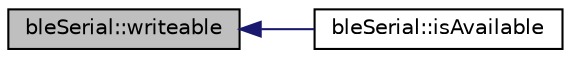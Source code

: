 digraph "bleSerial::writeable"
{
  edge [fontname="Helvetica",fontsize="10",labelfontname="Helvetica",labelfontsize="10"];
  node [fontname="Helvetica",fontsize="10",shape=record];
  rankdir="LR";
  Node1 [label="bleSerial::writeable",height=0.2,width=0.4,color="black", fillcolor="grey75", style="filled" fontcolor="black"];
  Node1 -> Node2 [dir="back",color="midnightblue",fontsize="10",style="solid",fontname="Helvetica"];
  Node2 [label="bleSerial::isAvailable",height=0.2,width=0.4,color="black", fillcolor="white", style="filled",URL="$d7/d03/classble_serial.html#a1691c5c5655043512bf1c462e6928488"];
}
